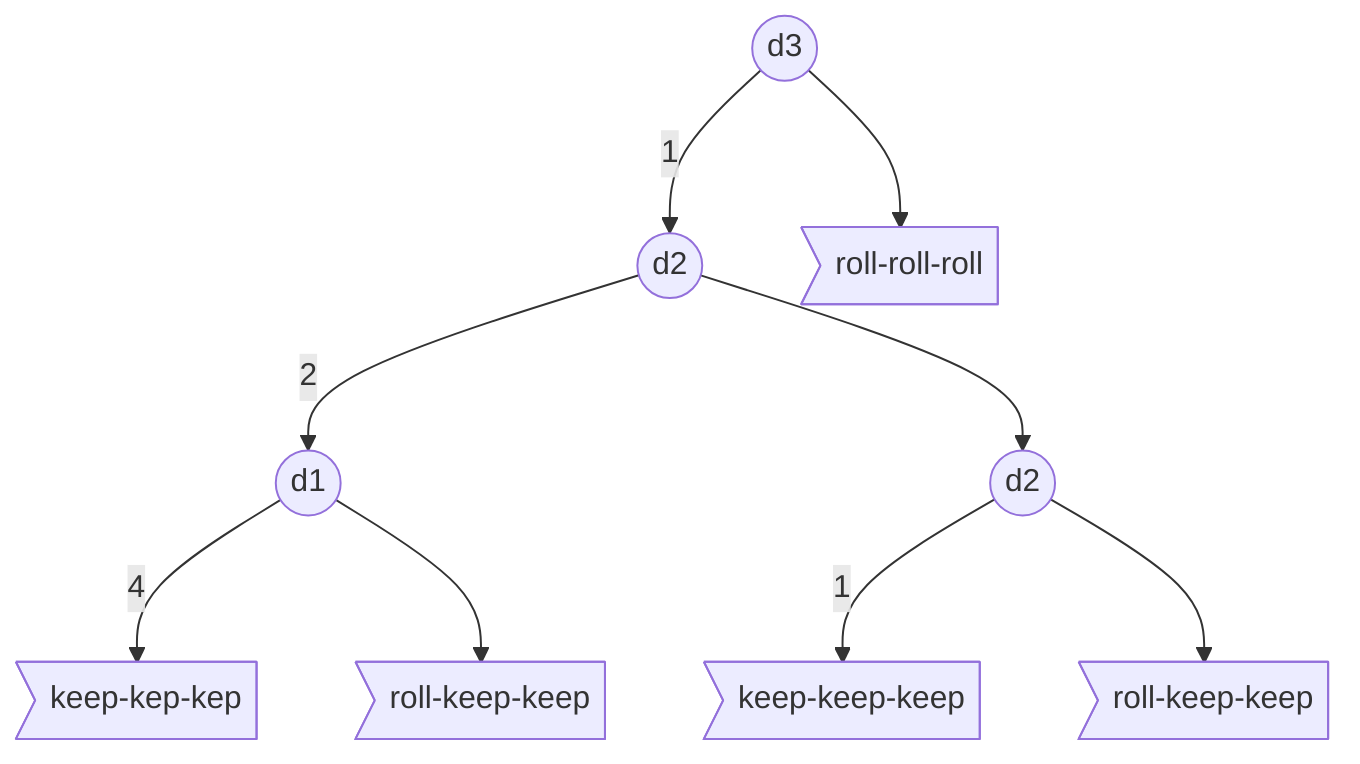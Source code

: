graph TD;
    d31((d3)) -- 1 --> d21((d2));
    d31 --> actElse>roll-roll-roll];
    d21 -- 2 --> d11((d1));
    d11 -- 4 --> act421>keep-kep-kep];
    d11 --> actx21>roll-keep-keep];
    d21 --> d22((d2));
    d22 -- 1--> act111>keep-keep-keep];
    d22 --> actx11>roll-keep-keep];